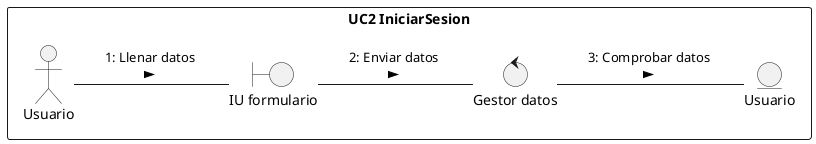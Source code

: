 @startuml r11
/'
    Crear el diagrama de clases de análisis y de colaboración de los casos de uso prioritarios del proyecto.

    Para conseguir el diagrama de clases seguir los siguientes pasos:

    1. Identificar las clases Entidad (Modelo)
    2. Identificar las clases Interfaz (Vista)
    3. Identificar las clases Control (Controlador)
    4. Identificar las relaciones entre estas clases
    
    Este diagrama debe ser específico de un caso de uso y las clases deben ser representadas con sus estereotipos.
    
    Para conseguir el diagrama de colaboración, identifique las relaciones (enlaces) entre los objetos y los requerimientos (mensajes) sobre cada objeto involucrado en la descripción del caso de uso.
'/
left to right direction

rectangle "UC2 IniciarSesion"{
    actor Usuario 
    entity Usuario as e1
    boundary "IU formulario" as i1
    control "Gestor datos" as c1
}
Usuario -- i1 : "1: Llenar datos \n >"
i1 -- c1 : "2: Enviar datos \n >"
c1 -- e1 : "3: Comprobar datos \n >"



@enduml